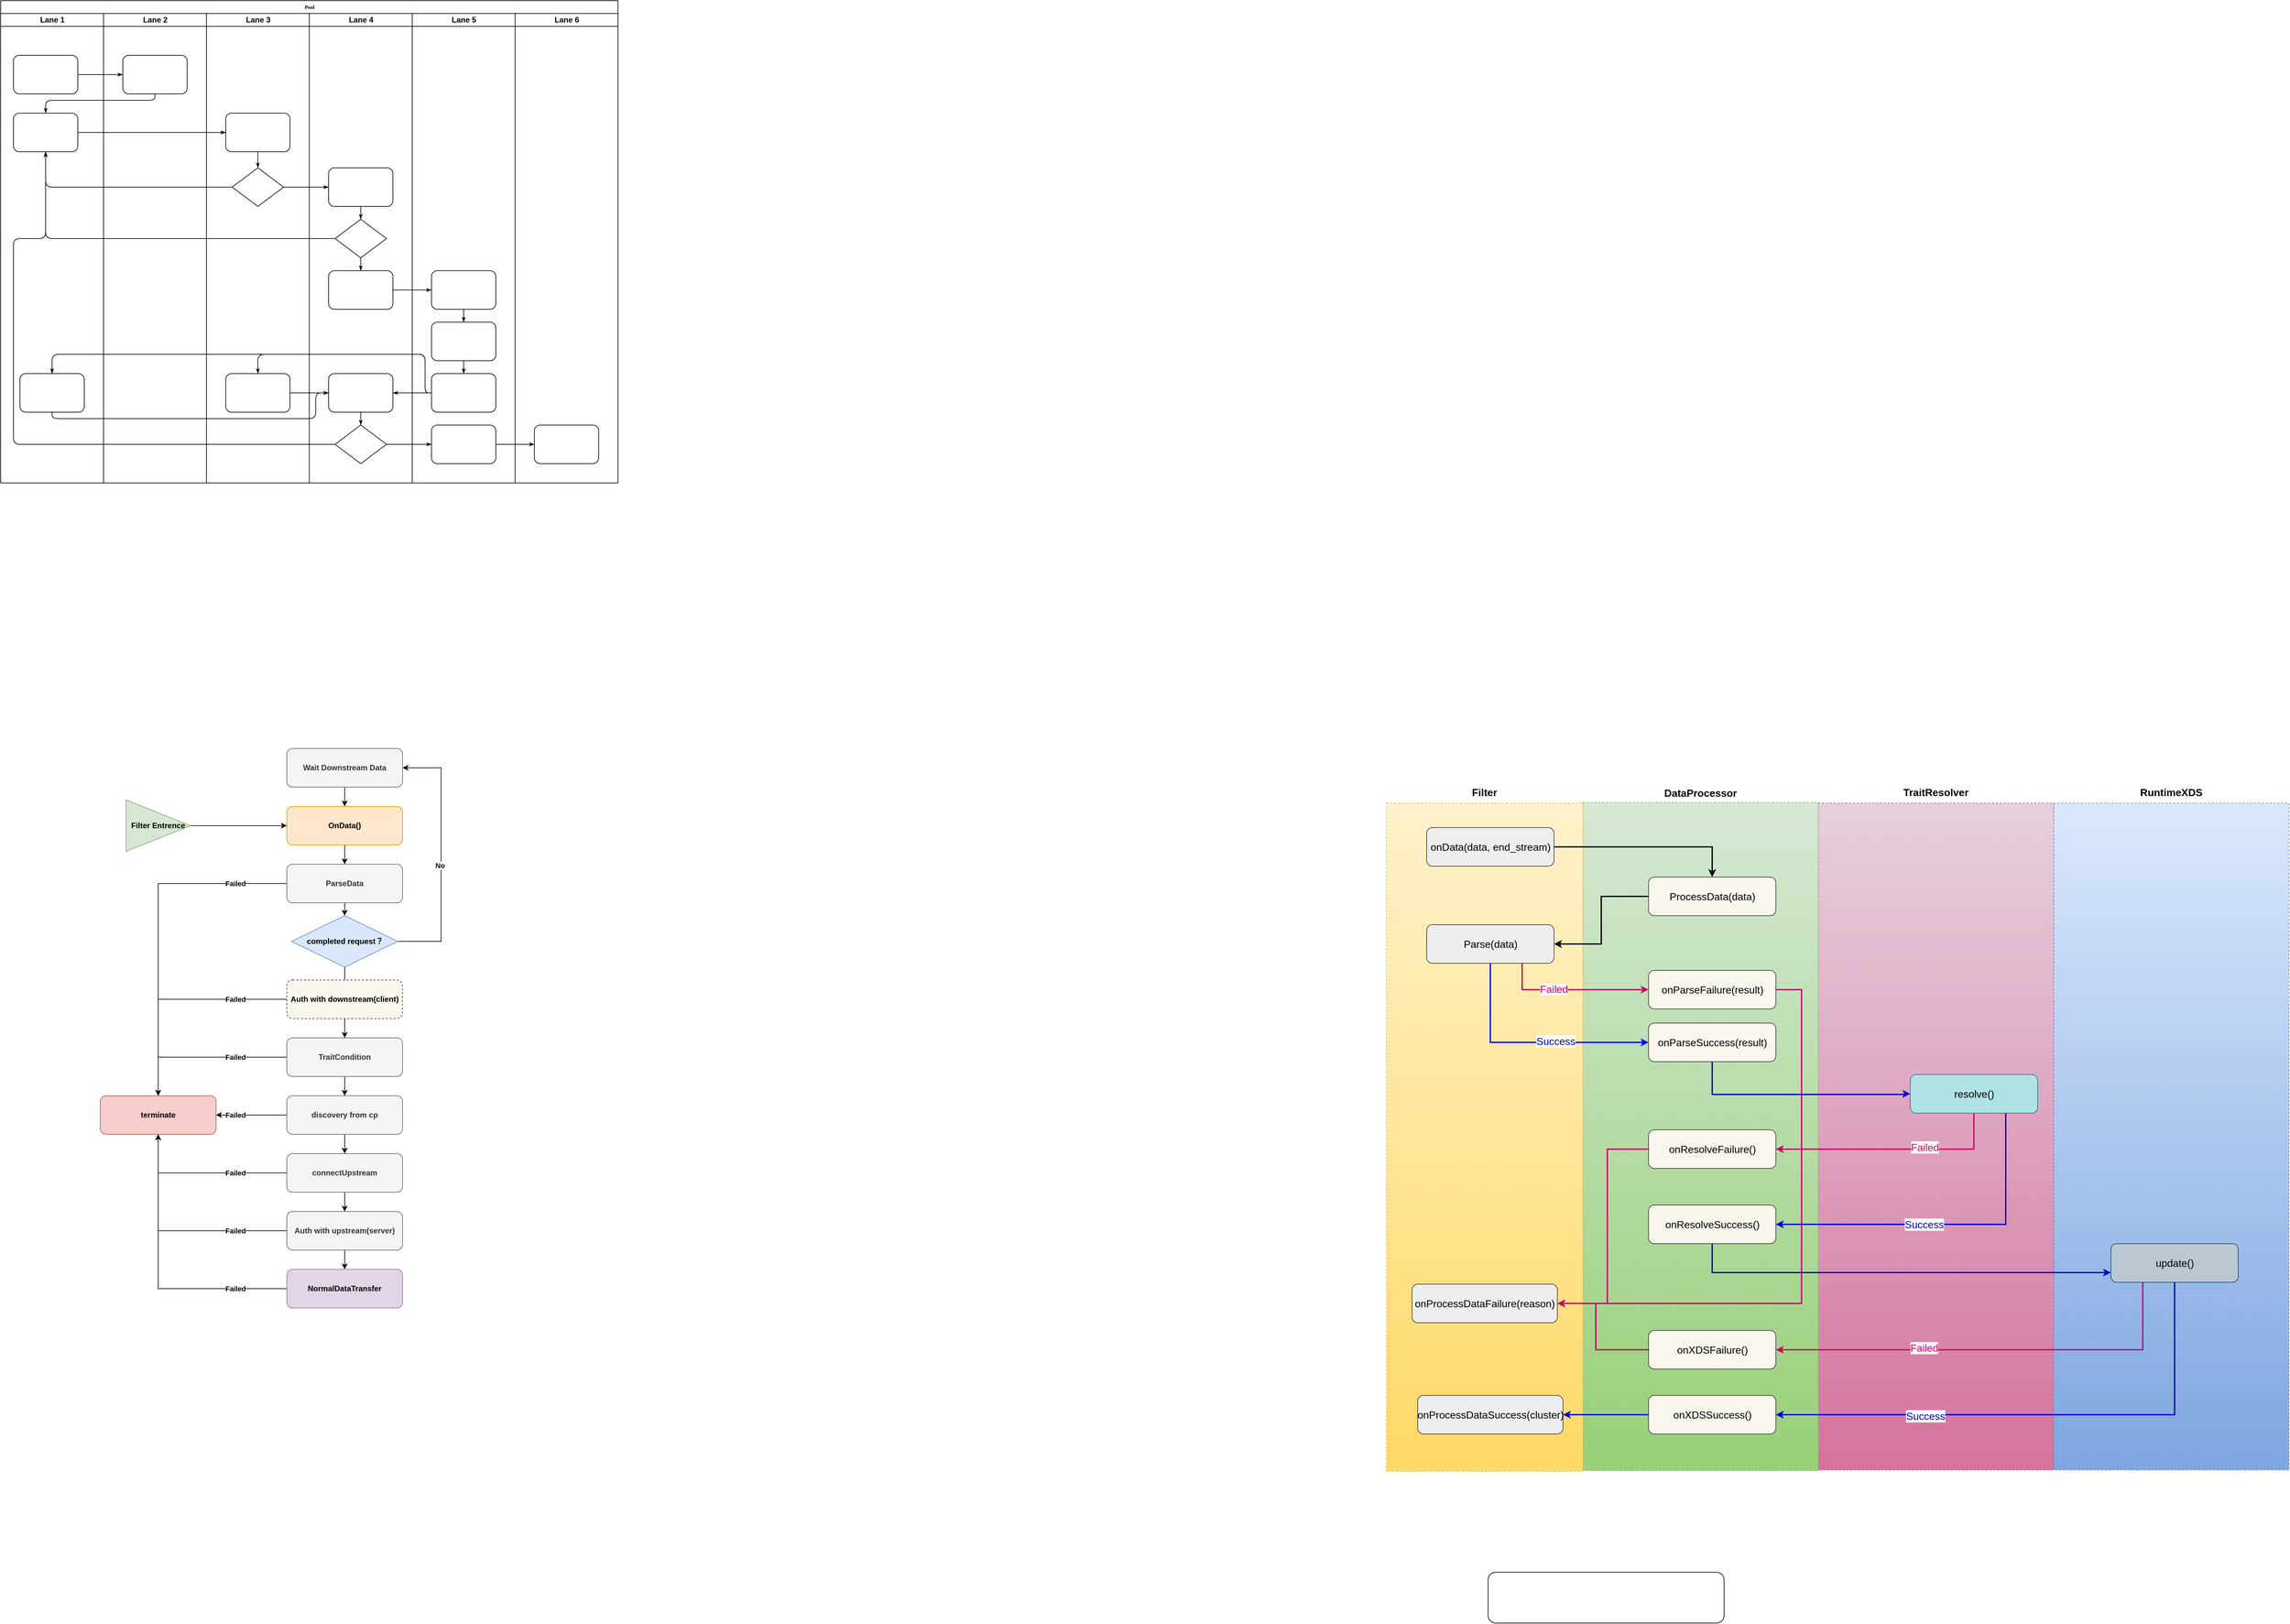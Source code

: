 <mxfile version="20.5.3" type="github">
  <diagram name="Page-1" id="74e2e168-ea6b-b213-b513-2b3c1d86103e">
    <mxGraphModel dx="1646" dy="1134" grid="0" gridSize="10" guides="1" tooltips="1" connect="1" arrows="1" fold="1" page="1" pageScale="1" pageWidth="1920" pageHeight="1200" background="none" math="0" shadow="0">
      <root>
        <mxCell id="0" />
        <mxCell id="1" parent="0" />
        <mxCell id="TtepNEDzew5KfKsV2uqK-92" value="" style="rounded=0;whiteSpace=wrap;html=1;fontSize=16;dashed=1;fillColor=#dae8fc;strokeColor=#6c8ebf;gradientColor=#7ea6e0;" vertex="1" parent="1">
          <mxGeometry x="3262.5" y="1288" width="366" height="1037" as="geometry" />
        </mxCell>
        <mxCell id="TtepNEDzew5KfKsV2uqK-91" value="" style="rounded=0;whiteSpace=wrap;html=1;fontSize=16;dashed=1;fillColor=#e6d0de;gradientColor=#d5739d;strokeColor=#996185;" vertex="1" parent="1">
          <mxGeometry x="2896.5" y="1288" width="366" height="1037" as="geometry" />
        </mxCell>
        <mxCell id="TtepNEDzew5KfKsV2uqK-90" value="" style="rounded=0;whiteSpace=wrap;html=1;fontSize=16;dashed=1;fillColor=#d5e8d4;gradientColor=#97d077;strokeColor=#82b366;" vertex="1" parent="1">
          <mxGeometry x="2530.5" y="1287" width="366" height="1039" as="geometry" />
        </mxCell>
        <mxCell id="TtepNEDzew5KfKsV2uqK-89" value="" style="rounded=0;whiteSpace=wrap;html=1;fontSize=16;dashed=1;fillColor=#fff2cc;strokeColor=#d6b656;gradientColor=#ffd966;" vertex="1" parent="1">
          <mxGeometry x="2225" y="1288" width="305.5" height="1039" as="geometry" />
        </mxCell>
        <mxCell id="77e6c97f196da883-1" value="Pool" style="swimlane;html=1;childLayout=stackLayout;startSize=20;rounded=0;shadow=0;labelBackgroundColor=none;strokeWidth=1;fontFamily=Verdana;fontSize=8;align=center;" parent="1" vertex="1">
          <mxGeometry x="70" y="40" width="960" height="750" as="geometry" />
        </mxCell>
        <mxCell id="77e6c97f196da883-2" value="Lane 1" style="swimlane;html=1;startSize=20;" parent="77e6c97f196da883-1" vertex="1">
          <mxGeometry y="20" width="160" height="730" as="geometry" />
        </mxCell>
        <mxCell id="77e6c97f196da883-8" value="" style="rounded=1;whiteSpace=wrap;html=1;shadow=0;labelBackgroundColor=none;strokeWidth=1;fontFamily=Verdana;fontSize=8;align=center;" parent="77e6c97f196da883-2" vertex="1">
          <mxGeometry x="20" y="65" width="100" height="60" as="geometry" />
        </mxCell>
        <mxCell id="77e6c97f196da883-9" value="" style="rounded=1;whiteSpace=wrap;html=1;shadow=0;labelBackgroundColor=none;strokeWidth=1;fontFamily=Verdana;fontSize=8;align=center;" parent="77e6c97f196da883-2" vertex="1">
          <mxGeometry x="20" y="155" width="100" height="60" as="geometry" />
        </mxCell>
        <mxCell id="77e6c97f196da883-10" value="" style="rounded=1;whiteSpace=wrap;html=1;shadow=0;labelBackgroundColor=none;strokeWidth=1;fontFamily=Verdana;fontSize=8;align=center;" parent="77e6c97f196da883-2" vertex="1">
          <mxGeometry x="30" y="560" width="100" height="60" as="geometry" />
        </mxCell>
        <mxCell id="77e6c97f196da883-26" style="edgeStyle=orthogonalEdgeStyle;rounded=1;html=1;labelBackgroundColor=none;startArrow=none;startFill=0;startSize=5;endArrow=classicThin;endFill=1;endSize=5;jettySize=auto;orthogonalLoop=1;strokeWidth=1;fontFamily=Verdana;fontSize=8" parent="77e6c97f196da883-1" source="77e6c97f196da883-8" target="77e6c97f196da883-11" edge="1">
          <mxGeometry relative="1" as="geometry" />
        </mxCell>
        <mxCell id="77e6c97f196da883-27" style="edgeStyle=orthogonalEdgeStyle;rounded=1;html=1;labelBackgroundColor=none;startArrow=none;startFill=0;startSize=5;endArrow=classicThin;endFill=1;endSize=5;jettySize=auto;orthogonalLoop=1;strokeWidth=1;fontFamily=Verdana;fontSize=8" parent="77e6c97f196da883-1" source="77e6c97f196da883-11" target="77e6c97f196da883-9" edge="1">
          <mxGeometry relative="1" as="geometry">
            <Array as="points">
              <mxPoint x="240" y="155" />
              <mxPoint x="70" y="155" />
            </Array>
          </mxGeometry>
        </mxCell>
        <mxCell id="77e6c97f196da883-28" style="edgeStyle=orthogonalEdgeStyle;rounded=1;html=1;labelBackgroundColor=none;startArrow=none;startFill=0;startSize=5;endArrow=classicThin;endFill=1;endSize=5;jettySize=auto;orthogonalLoop=1;strokeWidth=1;fontFamily=Verdana;fontSize=8" parent="77e6c97f196da883-1" source="77e6c97f196da883-9" target="77e6c97f196da883-12" edge="1">
          <mxGeometry relative="1" as="geometry" />
        </mxCell>
        <mxCell id="77e6c97f196da883-30" style="edgeStyle=orthogonalEdgeStyle;rounded=1;html=1;labelBackgroundColor=none;startArrow=none;startFill=0;startSize=5;endArrow=classicThin;endFill=1;endSize=5;jettySize=auto;orthogonalLoop=1;strokeWidth=1;fontFamily=Verdana;fontSize=8" parent="77e6c97f196da883-1" source="77e6c97f196da883-13" target="77e6c97f196da883-9" edge="1">
          <mxGeometry relative="1" as="geometry" />
        </mxCell>
        <mxCell id="77e6c97f196da883-31" style="edgeStyle=orthogonalEdgeStyle;rounded=1;html=1;labelBackgroundColor=none;startArrow=none;startFill=0;startSize=5;endArrow=classicThin;endFill=1;endSize=5;jettySize=auto;orthogonalLoop=1;strokeWidth=1;fontFamily=Verdana;fontSize=8" parent="77e6c97f196da883-1" source="77e6c97f196da883-16" target="77e6c97f196da883-9" edge="1">
          <mxGeometry relative="1" as="geometry" />
        </mxCell>
        <mxCell id="77e6c97f196da883-32" style="edgeStyle=orthogonalEdgeStyle;rounded=1;html=1;labelBackgroundColor=none;startArrow=none;startFill=0;startSize=5;endArrow=classicThin;endFill=1;endSize=5;jettySize=auto;orthogonalLoop=1;strokeWidth=1;fontFamily=Verdana;fontSize=8" parent="77e6c97f196da883-1" source="77e6c97f196da883-20" target="77e6c97f196da883-9" edge="1">
          <mxGeometry relative="1" as="geometry">
            <Array as="points">
              <mxPoint x="20" y="690" />
              <mxPoint x="20" y="370" />
              <mxPoint x="70" y="370" />
            </Array>
          </mxGeometry>
        </mxCell>
        <mxCell id="77e6c97f196da883-33" style="edgeStyle=orthogonalEdgeStyle;rounded=1;html=1;labelBackgroundColor=none;startArrow=none;startFill=0;startSize=5;endArrow=classicThin;endFill=1;endSize=5;jettySize=auto;orthogonalLoop=1;strokeWidth=1;fontFamily=Verdana;fontSize=8" parent="77e6c97f196da883-1" source="77e6c97f196da883-13" target="77e6c97f196da883-15" edge="1">
          <mxGeometry relative="1" as="geometry" />
        </mxCell>
        <mxCell id="77e6c97f196da883-39" style="edgeStyle=orthogonalEdgeStyle;rounded=1;html=1;labelBackgroundColor=none;startArrow=none;startFill=0;startSize=5;endArrow=classicThin;endFill=1;endSize=5;jettySize=auto;orthogonalLoop=1;strokeWidth=1;fontFamily=Verdana;fontSize=8" parent="77e6c97f196da883-1" source="77e6c97f196da883-20" target="77e6c97f196da883-23" edge="1">
          <mxGeometry relative="1" as="geometry" />
        </mxCell>
        <mxCell id="77e6c97f196da883-40" style="edgeStyle=orthogonalEdgeStyle;rounded=1;html=1;labelBackgroundColor=none;startArrow=none;startFill=0;startSize=5;endArrow=classicThin;endFill=1;endSize=5;jettySize=auto;orthogonalLoop=1;strokeWidth=1;fontFamily=Verdana;fontSize=8" parent="77e6c97f196da883-1" source="77e6c97f196da883-23" target="77e6c97f196da883-24" edge="1">
          <mxGeometry relative="1" as="geometry" />
        </mxCell>
        <mxCell id="107ba76e4e335f99-1" style="edgeStyle=orthogonalEdgeStyle;rounded=1;html=1;labelBackgroundColor=none;startArrow=none;startFill=0;startSize=5;endArrow=classicThin;endFill=1;endSize=5;jettySize=auto;orthogonalLoop=1;strokeWidth=1;fontFamily=Verdana;fontSize=8" parent="77e6c97f196da883-1" source="77e6c97f196da883-17" target="77e6c97f196da883-18" edge="1">
          <mxGeometry relative="1" as="geometry" />
        </mxCell>
        <mxCell id="107ba76e4e335f99-2" style="edgeStyle=orthogonalEdgeStyle;rounded=1;html=1;labelBackgroundColor=none;startArrow=none;startFill=0;startSize=5;endArrow=classicThin;endFill=1;endSize=5;jettySize=auto;orthogonalLoop=1;strokeWidth=1;fontFamily=Verdana;fontSize=8" parent="77e6c97f196da883-1" source="77e6c97f196da883-22" target="77e6c97f196da883-14" edge="1">
          <mxGeometry relative="1" as="geometry">
            <Array as="points">
              <mxPoint x="660" y="610" />
              <mxPoint x="660" y="550" />
              <mxPoint x="400" y="550" />
            </Array>
          </mxGeometry>
        </mxCell>
        <mxCell id="107ba76e4e335f99-3" style="edgeStyle=orthogonalEdgeStyle;rounded=1;html=1;labelBackgroundColor=none;startArrow=none;startFill=0;startSize=5;endArrow=classicThin;endFill=1;endSize=5;jettySize=auto;orthogonalLoop=1;strokeColor=#000000;strokeWidth=1;fontFamily=Verdana;fontSize=8;fontColor=#000000;" parent="77e6c97f196da883-1" source="77e6c97f196da883-22" target="77e6c97f196da883-19" edge="1">
          <mxGeometry relative="1" as="geometry" />
        </mxCell>
        <mxCell id="107ba76e4e335f99-4" style="edgeStyle=orthogonalEdgeStyle;rounded=1;html=1;labelBackgroundColor=none;startArrow=none;startFill=0;startSize=5;endArrow=classicThin;endFill=1;endSize=5;jettySize=auto;orthogonalLoop=1;strokeWidth=1;fontFamily=Verdana;fontSize=8" parent="77e6c97f196da883-1" source="77e6c97f196da883-22" target="77e6c97f196da883-10" edge="1">
          <mxGeometry relative="1" as="geometry">
            <Array as="points">
              <mxPoint x="660" y="610" />
              <mxPoint x="660" y="550" />
              <mxPoint x="80" y="550" />
            </Array>
          </mxGeometry>
        </mxCell>
        <mxCell id="107ba76e4e335f99-5" style="edgeStyle=orthogonalEdgeStyle;rounded=1;html=1;labelBackgroundColor=none;startArrow=none;startFill=0;startSize=5;endArrow=classicThin;endFill=1;endSize=5;jettySize=auto;orthogonalLoop=1;strokeWidth=1;fontFamily=Verdana;fontSize=8" parent="77e6c97f196da883-1" source="77e6c97f196da883-10" target="77e6c97f196da883-19" edge="1">
          <mxGeometry relative="1" as="geometry">
            <Array as="points">
              <mxPoint x="80" y="650" />
              <mxPoint x="490" y="650" />
              <mxPoint x="490" y="610" />
            </Array>
          </mxGeometry>
        </mxCell>
        <mxCell id="107ba76e4e335f99-6" style="edgeStyle=orthogonalEdgeStyle;rounded=1;html=1;labelBackgroundColor=none;startArrow=none;startFill=0;startSize=5;endArrow=classicThin;endFill=1;endSize=5;jettySize=auto;orthogonalLoop=1;strokeWidth=1;fontFamily=Verdana;fontSize=8" parent="77e6c97f196da883-1" source="77e6c97f196da883-14" target="77e6c97f196da883-19" edge="1">
          <mxGeometry relative="1" as="geometry" />
        </mxCell>
        <mxCell id="77e6c97f196da883-3" value="Lane 2" style="swimlane;html=1;startSize=20;" parent="77e6c97f196da883-1" vertex="1">
          <mxGeometry x="160" y="20" width="160" height="730" as="geometry" />
        </mxCell>
        <mxCell id="77e6c97f196da883-11" value="" style="rounded=1;whiteSpace=wrap;html=1;shadow=0;labelBackgroundColor=none;strokeWidth=1;fontFamily=Verdana;fontSize=8;align=center;" parent="77e6c97f196da883-3" vertex="1">
          <mxGeometry x="30" y="65" width="100" height="60" as="geometry" />
        </mxCell>
        <mxCell id="77e6c97f196da883-4" value="Lane 3" style="swimlane;html=1;startSize=20;" parent="77e6c97f196da883-1" vertex="1">
          <mxGeometry x="320" y="20" width="160" height="730" as="geometry" />
        </mxCell>
        <mxCell id="77e6c97f196da883-12" value="" style="rounded=1;whiteSpace=wrap;html=1;shadow=0;labelBackgroundColor=none;strokeWidth=1;fontFamily=Verdana;fontSize=8;align=center;" parent="77e6c97f196da883-4" vertex="1">
          <mxGeometry x="30" y="155" width="100" height="60" as="geometry" />
        </mxCell>
        <mxCell id="77e6c97f196da883-13" value="" style="rhombus;whiteSpace=wrap;html=1;rounded=0;shadow=0;labelBackgroundColor=none;strokeWidth=1;fontFamily=Verdana;fontSize=8;align=center;" parent="77e6c97f196da883-4" vertex="1">
          <mxGeometry x="40" y="240" width="80" height="60" as="geometry" />
        </mxCell>
        <mxCell id="77e6c97f196da883-14" value="" style="rounded=1;whiteSpace=wrap;html=1;shadow=0;labelBackgroundColor=none;strokeWidth=1;fontFamily=Verdana;fontSize=8;align=center;" parent="77e6c97f196da883-4" vertex="1">
          <mxGeometry x="30" y="560" width="100" height="60" as="geometry" />
        </mxCell>
        <mxCell id="77e6c97f196da883-29" style="edgeStyle=orthogonalEdgeStyle;rounded=1;html=1;labelBackgroundColor=none;startArrow=none;startFill=0;startSize=5;endArrow=classicThin;endFill=1;endSize=5;jettySize=auto;orthogonalLoop=1;strokeWidth=1;fontFamily=Verdana;fontSize=8" parent="77e6c97f196da883-4" source="77e6c97f196da883-12" target="77e6c97f196da883-13" edge="1">
          <mxGeometry relative="1" as="geometry" />
        </mxCell>
        <mxCell id="77e6c97f196da883-5" value="Lane 4" style="swimlane;html=1;startSize=20;" parent="77e6c97f196da883-1" vertex="1">
          <mxGeometry x="480" y="20" width="160" height="730" as="geometry" />
        </mxCell>
        <mxCell id="77e6c97f196da883-15" value="" style="rounded=1;whiteSpace=wrap;html=1;shadow=0;labelBackgroundColor=none;strokeWidth=1;fontFamily=Verdana;fontSize=8;align=center;" parent="77e6c97f196da883-5" vertex="1">
          <mxGeometry x="30" y="240" width="100" height="60" as="geometry" />
        </mxCell>
        <mxCell id="77e6c97f196da883-16" value="" style="rhombus;whiteSpace=wrap;html=1;rounded=0;shadow=0;labelBackgroundColor=none;strokeWidth=1;fontFamily=Verdana;fontSize=8;align=center;" parent="77e6c97f196da883-5" vertex="1">
          <mxGeometry x="40" y="320" width="80" height="60" as="geometry" />
        </mxCell>
        <mxCell id="77e6c97f196da883-17" value="" style="rounded=1;whiteSpace=wrap;html=1;shadow=0;labelBackgroundColor=none;strokeWidth=1;fontFamily=Verdana;fontSize=8;align=center;" parent="77e6c97f196da883-5" vertex="1">
          <mxGeometry x="30" y="400" width="100" height="60" as="geometry" />
        </mxCell>
        <mxCell id="77e6c97f196da883-19" value="" style="rounded=1;whiteSpace=wrap;html=1;shadow=0;labelBackgroundColor=none;strokeWidth=1;fontFamily=Verdana;fontSize=8;align=center;" parent="77e6c97f196da883-5" vertex="1">
          <mxGeometry x="30" y="560" width="100" height="60" as="geometry" />
        </mxCell>
        <mxCell id="77e6c97f196da883-20" value="" style="rhombus;whiteSpace=wrap;html=1;rounded=0;shadow=0;labelBackgroundColor=none;strokeWidth=1;fontFamily=Verdana;fontSize=8;align=center;" parent="77e6c97f196da883-5" vertex="1">
          <mxGeometry x="40" y="640" width="80" height="60" as="geometry" />
        </mxCell>
        <mxCell id="77e6c97f196da883-34" style="edgeStyle=orthogonalEdgeStyle;rounded=1;html=1;labelBackgroundColor=none;startArrow=none;startFill=0;startSize=5;endArrow=classicThin;endFill=1;endSize=5;jettySize=auto;orthogonalLoop=1;strokeColor=#000000;strokeWidth=1;fontFamily=Verdana;fontSize=8;fontColor=#000000;" parent="77e6c97f196da883-5" source="77e6c97f196da883-15" target="77e6c97f196da883-16" edge="1">
          <mxGeometry relative="1" as="geometry" />
        </mxCell>
        <mxCell id="77e6c97f196da883-35" style="edgeStyle=orthogonalEdgeStyle;rounded=1;html=1;labelBackgroundColor=none;startArrow=none;startFill=0;startSize=5;endArrow=classicThin;endFill=1;endSize=5;jettySize=auto;orthogonalLoop=1;strokeWidth=1;fontFamily=Verdana;fontSize=8" parent="77e6c97f196da883-5" source="77e6c97f196da883-16" target="77e6c97f196da883-17" edge="1">
          <mxGeometry relative="1" as="geometry" />
        </mxCell>
        <mxCell id="77e6c97f196da883-36" style="edgeStyle=orthogonalEdgeStyle;rounded=1;html=1;labelBackgroundColor=none;startArrow=none;startFill=0;startSize=5;endArrow=classicThin;endFill=1;endSize=5;jettySize=auto;orthogonalLoop=1;strokeWidth=1;fontFamily=Verdana;fontSize=8" parent="77e6c97f196da883-5" source="77e6c97f196da883-19" target="77e6c97f196da883-20" edge="1">
          <mxGeometry relative="1" as="geometry" />
        </mxCell>
        <mxCell id="77e6c97f196da883-6" value="Lane 5" style="swimlane;html=1;startSize=20;" parent="77e6c97f196da883-1" vertex="1">
          <mxGeometry x="640" y="20" width="160" height="730" as="geometry" />
        </mxCell>
        <mxCell id="77e6c97f196da883-18" value="" style="rounded=1;whiteSpace=wrap;html=1;shadow=0;labelBackgroundColor=none;strokeWidth=1;fontFamily=Verdana;fontSize=8;align=center;" parent="77e6c97f196da883-6" vertex="1">
          <mxGeometry x="30" y="400" width="100" height="60" as="geometry" />
        </mxCell>
        <mxCell id="77e6c97f196da883-21" value="" style="rounded=1;whiteSpace=wrap;html=1;shadow=0;labelBackgroundColor=none;strokeWidth=1;fontFamily=Verdana;fontSize=8;align=center;" parent="77e6c97f196da883-6" vertex="1">
          <mxGeometry x="30" y="480" width="100" height="60" as="geometry" />
        </mxCell>
        <mxCell id="77e6c97f196da883-22" value="" style="rounded=1;whiteSpace=wrap;html=1;shadow=0;labelBackgroundColor=none;strokeWidth=1;fontFamily=Verdana;fontSize=8;align=center;" parent="77e6c97f196da883-6" vertex="1">
          <mxGeometry x="30" y="560" width="100" height="60" as="geometry" />
        </mxCell>
        <mxCell id="77e6c97f196da883-23" value="" style="rounded=1;whiteSpace=wrap;html=1;shadow=0;labelBackgroundColor=none;strokeWidth=1;fontFamily=Verdana;fontSize=8;align=center;" parent="77e6c97f196da883-6" vertex="1">
          <mxGeometry x="30" y="640" width="100" height="60" as="geometry" />
        </mxCell>
        <mxCell id="77e6c97f196da883-37" style="edgeStyle=orthogonalEdgeStyle;rounded=1;html=1;labelBackgroundColor=none;startArrow=none;startFill=0;startSize=5;endArrow=classicThin;endFill=1;endSize=5;jettySize=auto;orthogonalLoop=1;strokeWidth=1;fontFamily=Verdana;fontSize=8" parent="77e6c97f196da883-6" source="77e6c97f196da883-18" target="77e6c97f196da883-21" edge="1">
          <mxGeometry relative="1" as="geometry" />
        </mxCell>
        <mxCell id="77e6c97f196da883-38" style="edgeStyle=orthogonalEdgeStyle;rounded=1;html=1;labelBackgroundColor=none;startArrow=none;startFill=0;startSize=5;endArrow=classicThin;endFill=1;endSize=5;jettySize=auto;orthogonalLoop=1;strokeWidth=1;fontFamily=Verdana;fontSize=8" parent="77e6c97f196da883-6" source="77e6c97f196da883-21" target="77e6c97f196da883-22" edge="1">
          <mxGeometry relative="1" as="geometry" />
        </mxCell>
        <mxCell id="77e6c97f196da883-7" value="Lane 6" style="swimlane;html=1;startSize=20;" parent="77e6c97f196da883-1" vertex="1">
          <mxGeometry x="800" y="20" width="160" height="730" as="geometry" />
        </mxCell>
        <mxCell id="77e6c97f196da883-24" value="" style="rounded=1;whiteSpace=wrap;html=1;shadow=0;labelBackgroundColor=none;strokeWidth=1;fontFamily=Verdana;fontSize=8;align=center;" parent="77e6c97f196da883-7" vertex="1">
          <mxGeometry x="30" y="640" width="100" height="60" as="geometry" />
        </mxCell>
        <mxCell id="TtepNEDzew5KfKsV2uqK-9" style="edgeStyle=orthogonalEdgeStyle;rounded=0;orthogonalLoop=1;jettySize=auto;html=1;exitX=0.5;exitY=1;exitDx=0;exitDy=0;entryX=0.5;entryY=0;entryDx=0;entryDy=0;" edge="1" parent="1" source="TtepNEDzew5KfKsV2uqK-2" target="TtepNEDzew5KfKsV2uqK-3">
          <mxGeometry relative="1" as="geometry" />
        </mxCell>
        <mxCell id="TtepNEDzew5KfKsV2uqK-2" value="&lt;b&gt;OnData()&lt;/b&gt;" style="rounded=1;whiteSpace=wrap;html=1;fillColor=#ffe6cc;strokeColor=#d79b00;" vertex="1" parent="1">
          <mxGeometry x="515" y="1293" width="180" height="60" as="geometry" />
        </mxCell>
        <mxCell id="TtepNEDzew5KfKsV2uqK-10" style="edgeStyle=orthogonalEdgeStyle;rounded=0;orthogonalLoop=1;jettySize=auto;html=1;exitX=0.5;exitY=1;exitDx=0;exitDy=0;entryX=0.5;entryY=0;entryDx=0;entryDy=0;" edge="1" parent="1" source="TtepNEDzew5KfKsV2uqK-3" target="TtepNEDzew5KfKsV2uqK-4">
          <mxGeometry relative="1" as="geometry" />
        </mxCell>
        <mxCell id="TtepNEDzew5KfKsV2uqK-14" style="edgeStyle=orthogonalEdgeStyle;rounded=0;orthogonalLoop=1;jettySize=auto;html=1;exitX=0;exitY=0.5;exitDx=0;exitDy=0;entryX=0.5;entryY=0;entryDx=0;entryDy=0;" edge="1" parent="1" source="TtepNEDzew5KfKsV2uqK-3" target="TtepNEDzew5KfKsV2uqK-13">
          <mxGeometry relative="1" as="geometry" />
        </mxCell>
        <mxCell id="TtepNEDzew5KfKsV2uqK-15" value="&lt;b&gt;Failed&lt;/b&gt;" style="edgeLabel;html=1;align=center;verticalAlign=middle;resizable=0;points=[];" vertex="1" connectable="0" parent="TtepNEDzew5KfKsV2uqK-14">
          <mxGeometry x="0.106" y="-2" relative="1" as="geometry">
            <mxPoint x="122" y="-93" as="offset" />
          </mxGeometry>
        </mxCell>
        <mxCell id="TtepNEDzew5KfKsV2uqK-3" value="&lt;b&gt;ParseData&lt;/b&gt;" style="rounded=1;whiteSpace=wrap;html=1;fillColor=#f5f5f5;fontColor=#333333;strokeColor=#666666;" vertex="1" parent="1">
          <mxGeometry x="515" y="1383" width="180" height="60" as="geometry" />
        </mxCell>
        <mxCell id="TtepNEDzew5KfKsV2uqK-6" style="edgeStyle=orthogonalEdgeStyle;rounded=0;orthogonalLoop=1;jettySize=auto;html=1;exitX=1;exitY=0.5;exitDx=0;exitDy=0;entryX=1;entryY=0.5;entryDx=0;entryDy=0;" edge="1" parent="1" source="TtepNEDzew5KfKsV2uqK-4" target="TtepNEDzew5KfKsV2uqK-7">
          <mxGeometry relative="1" as="geometry">
            <mxPoint x="775.5" y="1333" as="targetPoint" />
            <Array as="points">
              <mxPoint x="755" y="1503" />
              <mxPoint x="755" y="1233" />
            </Array>
          </mxGeometry>
        </mxCell>
        <mxCell id="TtepNEDzew5KfKsV2uqK-43" value="&lt;b&gt;No&lt;/b&gt;" style="edgeLabel;html=1;align=center;verticalAlign=middle;resizable=0;points=[];" vertex="1" connectable="0" parent="TtepNEDzew5KfKsV2uqK-6">
          <mxGeometry x="-0.063" y="2" relative="1" as="geometry">
            <mxPoint as="offset" />
          </mxGeometry>
        </mxCell>
        <mxCell id="TtepNEDzew5KfKsV2uqK-16" style="edgeStyle=orthogonalEdgeStyle;rounded=0;orthogonalLoop=1;jettySize=auto;html=1;exitX=0.5;exitY=1;exitDx=0;exitDy=0;entryX=0.5;entryY=0;entryDx=0;entryDy=0;" edge="1" parent="1" source="TtepNEDzew5KfKsV2uqK-4" target="TtepNEDzew5KfKsV2uqK-11">
          <mxGeometry relative="1" as="geometry" />
        </mxCell>
        <mxCell id="TtepNEDzew5KfKsV2uqK-4" value="&lt;b&gt;completed request？&lt;/b&gt;" style="rhombus;whiteSpace=wrap;html=1;fillColor=#dae8fc;strokeColor=#6c8ebf;" vertex="1" parent="1">
          <mxGeometry x="522.5" y="1463" width="165" height="80" as="geometry" />
        </mxCell>
        <mxCell id="TtepNEDzew5KfKsV2uqK-8" style="edgeStyle=orthogonalEdgeStyle;rounded=0;orthogonalLoop=1;jettySize=auto;html=1;exitX=0.5;exitY=1;exitDx=0;exitDy=0;entryX=0.5;entryY=0;entryDx=0;entryDy=0;" edge="1" parent="1" source="TtepNEDzew5KfKsV2uqK-7" target="TtepNEDzew5KfKsV2uqK-2">
          <mxGeometry relative="1" as="geometry" />
        </mxCell>
        <mxCell id="TtepNEDzew5KfKsV2uqK-7" value="&lt;b&gt;Wait Downstream Data&lt;/b&gt;" style="rounded=1;whiteSpace=wrap;html=1;fillColor=#f5f5f5;fontColor=#333333;strokeColor=#666666;" vertex="1" parent="1">
          <mxGeometry x="515" y="1203" width="180" height="60" as="geometry" />
        </mxCell>
        <mxCell id="TtepNEDzew5KfKsV2uqK-20" style="edgeStyle=orthogonalEdgeStyle;rounded=0;orthogonalLoop=1;jettySize=auto;html=1;exitX=0;exitY=0.5;exitDx=0;exitDy=0;entryX=0.5;entryY=0;entryDx=0;entryDy=0;" edge="1" parent="1" source="TtepNEDzew5KfKsV2uqK-11" target="TtepNEDzew5KfKsV2uqK-13">
          <mxGeometry relative="1" as="geometry">
            <mxPoint x="315" y="1723" as="targetPoint" />
          </mxGeometry>
        </mxCell>
        <mxCell id="TtepNEDzew5KfKsV2uqK-21" value="&lt;b&gt;Failed&lt;/b&gt;" style="edgeLabel;html=1;align=center;verticalAlign=middle;resizable=0;points=[];" vertex="1" connectable="0" parent="TtepNEDzew5KfKsV2uqK-20">
          <mxGeometry x="-0.193" y="-1" relative="1" as="geometry">
            <mxPoint x="25" y="1" as="offset" />
          </mxGeometry>
        </mxCell>
        <mxCell id="TtepNEDzew5KfKsV2uqK-23" style="edgeStyle=orthogonalEdgeStyle;rounded=0;orthogonalLoop=1;jettySize=auto;html=1;exitX=0.5;exitY=1;exitDx=0;exitDy=0;entryX=0.5;entryY=0;entryDx=0;entryDy=0;" edge="1" parent="1" source="TtepNEDzew5KfKsV2uqK-11" target="TtepNEDzew5KfKsV2uqK-22">
          <mxGeometry relative="1" as="geometry" />
        </mxCell>
        <mxCell id="TtepNEDzew5KfKsV2uqK-11" value="&lt;b&gt;TraitCondition&lt;/b&gt;" style="rounded=1;whiteSpace=wrap;html=1;fillColor=#f5f5f5;fontColor=#333333;strokeColor=#666666;" vertex="1" parent="1">
          <mxGeometry x="515" y="1653" width="180" height="60" as="geometry" />
        </mxCell>
        <mxCell id="TtepNEDzew5KfKsV2uqK-13" value="&lt;b&gt;terminate&lt;/b&gt;" style="rounded=1;whiteSpace=wrap;html=1;fillColor=#f8cecc;strokeColor=#b85450;" vertex="1" parent="1">
          <mxGeometry x="225" y="1743" width="180" height="60" as="geometry" />
        </mxCell>
        <mxCell id="TtepNEDzew5KfKsV2uqK-24" style="edgeStyle=orthogonalEdgeStyle;rounded=0;orthogonalLoop=1;jettySize=auto;html=1;exitX=0;exitY=0.5;exitDx=0;exitDy=0;entryX=1;entryY=0.5;entryDx=0;entryDy=0;" edge="1" parent="1" source="TtepNEDzew5KfKsV2uqK-22" target="TtepNEDzew5KfKsV2uqK-13">
          <mxGeometry relative="1" as="geometry" />
        </mxCell>
        <mxCell id="TtepNEDzew5KfKsV2uqK-27" style="edgeStyle=orthogonalEdgeStyle;rounded=0;orthogonalLoop=1;jettySize=auto;html=1;exitX=0.5;exitY=1;exitDx=0;exitDy=0;entryX=0.5;entryY=0;entryDx=0;entryDy=0;" edge="1" parent="1" source="TtepNEDzew5KfKsV2uqK-22" target="TtepNEDzew5KfKsV2uqK-26">
          <mxGeometry relative="1" as="geometry" />
        </mxCell>
        <mxCell id="TtepNEDzew5KfKsV2uqK-22" value="&lt;b&gt;discovery from cp&lt;/b&gt;" style="rounded=1;whiteSpace=wrap;html=1;fillColor=#f5f5f5;fontColor=#333333;strokeColor=#666666;" vertex="1" parent="1">
          <mxGeometry x="515" y="1743" width="180" height="60" as="geometry" />
        </mxCell>
        <mxCell id="TtepNEDzew5KfKsV2uqK-25" value="&lt;b&gt;Failed&lt;/b&gt;" style="edgeLabel;html=1;align=center;verticalAlign=middle;resizable=0;points=[];" vertex="1" connectable="0" parent="1">
          <mxGeometry x="435" y="1773" as="geometry" />
        </mxCell>
        <mxCell id="TtepNEDzew5KfKsV2uqK-28" style="edgeStyle=orthogonalEdgeStyle;rounded=0;orthogonalLoop=1;jettySize=auto;html=1;exitX=0;exitY=0.5;exitDx=0;exitDy=0;entryX=0.5;entryY=1;entryDx=0;entryDy=0;" edge="1" parent="1" source="TtepNEDzew5KfKsV2uqK-26" target="TtepNEDzew5KfKsV2uqK-13">
          <mxGeometry relative="1" as="geometry" />
        </mxCell>
        <mxCell id="TtepNEDzew5KfKsV2uqK-29" value="&lt;b&gt;Failed&lt;/b&gt;" style="edgeLabel;html=1;align=center;verticalAlign=middle;resizable=0;points=[];" vertex="1" connectable="0" parent="TtepNEDzew5KfKsV2uqK-28">
          <mxGeometry x="-0.238" y="-3" relative="1" as="geometry">
            <mxPoint x="19" y="3" as="offset" />
          </mxGeometry>
        </mxCell>
        <mxCell id="TtepNEDzew5KfKsV2uqK-31" style="edgeStyle=orthogonalEdgeStyle;rounded=0;orthogonalLoop=1;jettySize=auto;html=1;exitX=0.5;exitY=1;exitDx=0;exitDy=0;entryX=0.5;entryY=0;entryDx=0;entryDy=0;" edge="1" parent="1" source="TtepNEDzew5KfKsV2uqK-26" target="TtepNEDzew5KfKsV2uqK-30">
          <mxGeometry relative="1" as="geometry" />
        </mxCell>
        <mxCell id="TtepNEDzew5KfKsV2uqK-26" value="&lt;b&gt;connectUpstream&lt;/b&gt;" style="rounded=1;whiteSpace=wrap;html=1;fillColor=#f5f5f5;fontColor=#333333;strokeColor=#666666;" vertex="1" parent="1">
          <mxGeometry x="515" y="1833" width="180" height="60" as="geometry" />
        </mxCell>
        <mxCell id="TtepNEDzew5KfKsV2uqK-32" style="edgeStyle=orthogonalEdgeStyle;rounded=0;orthogonalLoop=1;jettySize=auto;html=1;exitX=0;exitY=0.5;exitDx=0;exitDy=0;" edge="1" parent="1" source="TtepNEDzew5KfKsV2uqK-30" target="TtepNEDzew5KfKsV2uqK-13">
          <mxGeometry relative="1" as="geometry" />
        </mxCell>
        <mxCell id="TtepNEDzew5KfKsV2uqK-38" style="edgeStyle=orthogonalEdgeStyle;rounded=0;orthogonalLoop=1;jettySize=auto;html=1;exitX=0.5;exitY=1;exitDx=0;exitDy=0;entryX=0.5;entryY=0;entryDx=0;entryDy=0;" edge="1" parent="1" source="TtepNEDzew5KfKsV2uqK-30" target="TtepNEDzew5KfKsV2uqK-34">
          <mxGeometry relative="1" as="geometry" />
        </mxCell>
        <mxCell id="TtepNEDzew5KfKsV2uqK-30" value="&lt;b&gt;Auth with upstream(server)&lt;/b&gt;" style="rounded=1;whiteSpace=wrap;html=1;fillColor=#f5f5f5;fontColor=#333333;strokeColor=#666666;" vertex="1" parent="1">
          <mxGeometry x="515" y="1923" width="180" height="60" as="geometry" />
        </mxCell>
        <mxCell id="TtepNEDzew5KfKsV2uqK-33" value="&lt;b&gt;Failed&lt;/b&gt;" style="edgeLabel;html=1;align=center;verticalAlign=middle;resizable=0;points=[];" vertex="1" connectable="0" parent="1">
          <mxGeometry x="435" y="1953" as="geometry" />
        </mxCell>
        <mxCell id="TtepNEDzew5KfKsV2uqK-36" style="edgeStyle=orthogonalEdgeStyle;rounded=0;orthogonalLoop=1;jettySize=auto;html=1;exitX=0;exitY=0.5;exitDx=0;exitDy=0;entryX=0.5;entryY=1;entryDx=0;entryDy=0;" edge="1" parent="1" source="TtepNEDzew5KfKsV2uqK-34" target="TtepNEDzew5KfKsV2uqK-13">
          <mxGeometry relative="1" as="geometry">
            <mxPoint x="315" y="1833" as="targetPoint" />
          </mxGeometry>
        </mxCell>
        <mxCell id="TtepNEDzew5KfKsV2uqK-34" value="&lt;b&gt;NormalDataTransfer&lt;/b&gt;" style="rounded=1;whiteSpace=wrap;html=1;fillColor=#e1d5e7;strokeColor=#9673a6;" vertex="1" parent="1">
          <mxGeometry x="515" y="2013" width="180" height="60" as="geometry" />
        </mxCell>
        <mxCell id="TtepNEDzew5KfKsV2uqK-37" value="&lt;b&gt;Failed&lt;/b&gt;" style="edgeLabel;html=1;align=center;verticalAlign=middle;resizable=0;points=[];" vertex="1" connectable="0" parent="1">
          <mxGeometry x="435" y="2043" as="geometry" />
        </mxCell>
        <mxCell id="TtepNEDzew5KfKsV2uqK-40" style="edgeStyle=orthogonalEdgeStyle;rounded=0;orthogonalLoop=1;jettySize=auto;html=1;exitX=1;exitY=0.5;exitDx=0;exitDy=0;entryX=0;entryY=0.5;entryDx=0;entryDy=0;" edge="1" parent="1" source="TtepNEDzew5KfKsV2uqK-42" target="TtepNEDzew5KfKsV2uqK-2">
          <mxGeometry relative="1" as="geometry">
            <mxPoint x="325" y="1353" as="sourcePoint" />
            <Array as="points" />
          </mxGeometry>
        </mxCell>
        <mxCell id="TtepNEDzew5KfKsV2uqK-42" value="&lt;b&gt;Filter Entrence&lt;/b&gt;" style="triangle;whiteSpace=wrap;html=1;fillColor=#d5e8d4;strokeColor=#82b366;" vertex="1" parent="1">
          <mxGeometry x="265" y="1283" width="100" height="80" as="geometry" />
        </mxCell>
        <mxCell id="TtepNEDzew5KfKsV2uqK-46" style="edgeStyle=orthogonalEdgeStyle;rounded=0;orthogonalLoop=1;jettySize=auto;html=1;exitX=0;exitY=0.5;exitDx=0;exitDy=0;entryX=0.5;entryY=0;entryDx=0;entryDy=0;" edge="1" parent="1" source="TtepNEDzew5KfKsV2uqK-44" target="TtepNEDzew5KfKsV2uqK-13">
          <mxGeometry relative="1" as="geometry" />
        </mxCell>
        <mxCell id="TtepNEDzew5KfKsV2uqK-44" value="&lt;b&gt;Auth with downstream(client)&lt;/b&gt;" style="rounded=1;whiteSpace=wrap;html=1;dashed=1;fillColor=#f9f7ed;strokeColor=#36393d;" vertex="1" parent="1">
          <mxGeometry x="515" y="1563" width="180" height="60" as="geometry" />
        </mxCell>
        <mxCell id="TtepNEDzew5KfKsV2uqK-47" value="&lt;b&gt;Failed&lt;/b&gt;" style="edgeLabel;html=1;align=center;verticalAlign=middle;resizable=0;points=[];" vertex="1" connectable="0" parent="1">
          <mxGeometry x="435" y="1593.001" as="geometry" />
        </mxCell>
        <mxCell id="TtepNEDzew5KfKsV2uqK-52" value="&lt;b&gt;&lt;font style=&quot;font-size: 16px;&quot;&gt;Filter&lt;/font&gt;&lt;/b&gt;" style="text;html=1;strokeColor=none;fillColor=none;align=center;verticalAlign=middle;whiteSpace=wrap;rounded=0;dashed=1;" vertex="1" parent="1">
          <mxGeometry x="2307.25" y="1256" width="141" height="30" as="geometry" />
        </mxCell>
        <mxCell id="TtepNEDzew5KfKsV2uqK-53" value="&lt;b&gt;&lt;font style=&quot;font-size: 16px;&quot;&gt;DataProcessor&lt;/font&gt;&lt;/b&gt;" style="text;html=1;strokeColor=none;fillColor=none;align=center;verticalAlign=middle;whiteSpace=wrap;rounded=0;dashed=1;" vertex="1" parent="1">
          <mxGeometry x="2643" y="1257" width="141" height="30" as="geometry" />
        </mxCell>
        <mxCell id="TtepNEDzew5KfKsV2uqK-56" style="rounded=0;orthogonalLoop=1;jettySize=auto;html=1;exitX=1;exitY=0.5;exitDx=0;exitDy=0;entryX=0.5;entryY=0;entryDx=0;entryDy=0;fontSize=16;edgeStyle=orthogonalEdgeStyle;fillColor=#ffcccc;strokeColor=#000000;strokeWidth=2;" edge="1" parent="1" source="TtepNEDzew5KfKsV2uqK-54" target="TtepNEDzew5KfKsV2uqK-55">
          <mxGeometry relative="1" as="geometry" />
        </mxCell>
        <mxCell id="TtepNEDzew5KfKsV2uqK-54" value="onData(data, end_stream)" style="rounded=1;whiteSpace=wrap;html=1;fontSize=16;fillColor=#eeeeee;strokeColor=#36393d;" vertex="1" parent="1">
          <mxGeometry x="2287.5" y="1326" width="198" height="60" as="geometry" />
        </mxCell>
        <mxCell id="TtepNEDzew5KfKsV2uqK-58" style="edgeStyle=orthogonalEdgeStyle;rounded=0;orthogonalLoop=1;jettySize=auto;html=1;exitX=0;exitY=0.5;exitDx=0;exitDy=0;entryX=1;entryY=0.5;entryDx=0;entryDy=0;fontSize=16;strokeColor=#000000;strokeWidth=2;" edge="1" parent="1" source="TtepNEDzew5KfKsV2uqK-55" target="TtepNEDzew5KfKsV2uqK-57">
          <mxGeometry relative="1" as="geometry" />
        </mxCell>
        <mxCell id="TtepNEDzew5KfKsV2uqK-55" value="ProcessData(data)" style="rounded=1;whiteSpace=wrap;html=1;fontSize=16;fillColor=#f9f7ed;strokeColor=#36393d;" vertex="1" parent="1">
          <mxGeometry x="2632.5" y="1403" width="198" height="60" as="geometry" />
        </mxCell>
        <mxCell id="TtepNEDzew5KfKsV2uqK-61" style="edgeStyle=orthogonalEdgeStyle;rounded=0;orthogonalLoop=1;jettySize=auto;html=1;exitX=0.5;exitY=1;exitDx=0;exitDy=0;entryX=0;entryY=0.5;entryDx=0;entryDy=0;fontSize=16;strokeColor=#0000FF;strokeWidth=2;" edge="1" parent="1" source="TtepNEDzew5KfKsV2uqK-57" target="TtepNEDzew5KfKsV2uqK-60">
          <mxGeometry relative="1" as="geometry" />
        </mxCell>
        <mxCell id="TtepNEDzew5KfKsV2uqK-62" value="&lt;font color=&quot;#0000cc&quot;&gt;Success&lt;/font&gt;" style="edgeLabel;html=1;align=center;verticalAlign=middle;resizable=0;points=[];fontSize=16;" vertex="1" connectable="0" parent="TtepNEDzew5KfKsV2uqK-61">
          <mxGeometry x="0.021" y="2" relative="1" as="geometry">
            <mxPoint x="36" as="offset" />
          </mxGeometry>
        </mxCell>
        <mxCell id="TtepNEDzew5KfKsV2uqK-64" style="edgeStyle=orthogonalEdgeStyle;rounded=0;orthogonalLoop=1;jettySize=auto;html=1;exitX=0.75;exitY=1;exitDx=0;exitDy=0;entryX=0;entryY=0.5;entryDx=0;entryDy=0;fontSize=16;strokeColor=#CC0066;strokeWidth=2;" edge="1" parent="1" source="TtepNEDzew5KfKsV2uqK-57" target="TtepNEDzew5KfKsV2uqK-63">
          <mxGeometry relative="1" as="geometry" />
        </mxCell>
        <mxCell id="TtepNEDzew5KfKsV2uqK-57" value="Parse(data)" style="rounded=1;whiteSpace=wrap;html=1;fontSize=16;fillColor=#eeeeee;strokeColor=#36393d;" vertex="1" parent="1">
          <mxGeometry x="2287.5" y="1477" width="198" height="60" as="geometry" />
        </mxCell>
        <mxCell id="TtepNEDzew5KfKsV2uqK-60" value="onParseSuccess(result)" style="rounded=1;whiteSpace=wrap;html=1;fontSize=16;fillColor=#f9f7ed;strokeColor=#36393d;" vertex="1" parent="1">
          <mxGeometry x="2632.5" y="1630" width="198" height="60" as="geometry" />
        </mxCell>
        <mxCell id="TtepNEDzew5KfKsV2uqK-68" style="edgeStyle=orthogonalEdgeStyle;rounded=0;orthogonalLoop=1;jettySize=auto;html=1;exitX=1;exitY=0.5;exitDx=0;exitDy=0;entryX=1;entryY=0.5;entryDx=0;entryDy=0;fontSize=16;strokeColor=#CC0066;strokeWidth=2;" edge="1" parent="1" source="TtepNEDzew5KfKsV2uqK-63" target="TtepNEDzew5KfKsV2uqK-67">
          <mxGeometry relative="1" as="geometry">
            <Array as="points">
              <mxPoint x="2870.5" y="1578" />
              <mxPoint x="2870.5" y="2066" />
            </Array>
          </mxGeometry>
        </mxCell>
        <mxCell id="TtepNEDzew5KfKsV2uqK-63" value="onParseFailure(result)" style="rounded=1;whiteSpace=wrap;html=1;fontSize=16;fillColor=#f9f7ed;strokeColor=#36393d;" vertex="1" parent="1">
          <mxGeometry x="2632.5" y="1548" width="198" height="60" as="geometry" />
        </mxCell>
        <mxCell id="TtepNEDzew5KfKsV2uqK-65" value="&lt;font color=&quot;#cc0066&quot;&gt;Failed&lt;/font&gt;" style="edgeLabel;html=1;align=center;verticalAlign=middle;resizable=0;points=[];fontSize=16;" vertex="1" connectable="0" parent="1">
          <mxGeometry x="2495.5" y="1578" as="geometry">
            <mxPoint x="-11" y="-1" as="offset" />
          </mxGeometry>
        </mxCell>
        <mxCell id="TtepNEDzew5KfKsV2uqK-67" value="onProcessDataFailure(reason)" style="rounded=1;whiteSpace=wrap;html=1;fontSize=16;fillColor=#eeeeee;strokeColor=#36393d;" vertex="1" parent="1">
          <mxGeometry x="2264.75" y="2036" width="226" height="60" as="geometry" />
        </mxCell>
        <mxCell id="TtepNEDzew5KfKsV2uqK-78" style="edgeStyle=orthogonalEdgeStyle;rounded=0;orthogonalLoop=1;jettySize=auto;html=1;exitX=0.5;exitY=1;exitDx=0;exitDy=0;entryX=0;entryY=0.5;entryDx=0;entryDy=0;fontSize=16;strokeColor=#0000CC;strokeWidth=2;" edge="1" parent="1" source="TtepNEDzew5KfKsV2uqK-60" target="TtepNEDzew5KfKsV2uqK-77">
          <mxGeometry relative="1" as="geometry">
            <Array as="points">
              <mxPoint x="2731.5" y="1741" />
              <mxPoint x="3033.5" y="1741" />
            </Array>
          </mxGeometry>
        </mxCell>
        <mxCell id="TtepNEDzew5KfKsV2uqK-70" value="onProcessDataSuccess(cluster)" style="rounded=1;whiteSpace=wrap;html=1;fontSize=16;fillColor=#eeeeee;strokeColor=#36393d;" vertex="1" parent="1">
          <mxGeometry x="2273.5" y="2209" width="226" height="60" as="geometry" />
        </mxCell>
        <mxCell id="TtepNEDzew5KfKsV2uqK-76" value="&lt;b&gt;&lt;font style=&quot;font-size: 16px;&quot;&gt;TraitResolver&lt;/font&gt;&lt;/b&gt;" style="text;html=1;strokeColor=none;fillColor=none;align=center;verticalAlign=middle;whiteSpace=wrap;rounded=0;dashed=1;" vertex="1" parent="1">
          <mxGeometry x="3009" y="1256" width="141" height="30" as="geometry" />
        </mxCell>
        <mxCell id="TtepNEDzew5KfKsV2uqK-80" style="edgeStyle=orthogonalEdgeStyle;rounded=0;orthogonalLoop=1;jettySize=auto;html=1;exitX=0.75;exitY=1;exitDx=0;exitDy=0;entryX=1;entryY=0.5;entryDx=0;entryDy=0;fontSize=16;strokeColor=#0000CC;strokeWidth=2;" edge="1" parent="1" source="TtepNEDzew5KfKsV2uqK-77" target="TtepNEDzew5KfKsV2uqK-79">
          <mxGeometry relative="1" as="geometry" />
        </mxCell>
        <mxCell id="TtepNEDzew5KfKsV2uqK-87" value="Success" style="edgeLabel;html=1;align=center;verticalAlign=middle;resizable=0;points=[];fontSize=16;fontColor=#0000CC;" vertex="1" connectable="0" parent="TtepNEDzew5KfKsV2uqK-80">
          <mxGeometry x="0.132" relative="1" as="geometry">
            <mxPoint as="offset" />
          </mxGeometry>
        </mxCell>
        <mxCell id="TtepNEDzew5KfKsV2uqK-82" style="edgeStyle=orthogonalEdgeStyle;rounded=0;orthogonalLoop=1;jettySize=auto;html=1;exitX=0.5;exitY=1;exitDx=0;exitDy=0;fontSize=16;strokeColor=#CC0066;strokeWidth=2;entryX=1;entryY=0.5;entryDx=0;entryDy=0;" edge="1" parent="1" source="TtepNEDzew5KfKsV2uqK-77" target="TtepNEDzew5KfKsV2uqK-81">
          <mxGeometry relative="1" as="geometry">
            <Array as="points">
              <mxPoint x="3138.5" y="1826" />
            </Array>
          </mxGeometry>
        </mxCell>
        <mxCell id="TtepNEDzew5KfKsV2uqK-88" value="&lt;font color=&quot;#cc0066&quot;&gt;Failed&lt;/font&gt;" style="edgeLabel;html=1;align=center;verticalAlign=middle;resizable=0;points=[];fontSize=16;" vertex="1" connectable="0" parent="TtepNEDzew5KfKsV2uqK-82">
          <mxGeometry x="0.351" y="-3" relative="1" as="geometry">
            <mxPoint x="113" as="offset" />
          </mxGeometry>
        </mxCell>
        <mxCell id="TtepNEDzew5KfKsV2uqK-77" value="resolve()" style="rounded=1;whiteSpace=wrap;html=1;fontSize=16;fillColor=#b0e3e6;strokeColor=#0e8088;" vertex="1" parent="1">
          <mxGeometry x="3039.5" y="1710" width="198" height="60" as="geometry" />
        </mxCell>
        <mxCell id="TtepNEDzew5KfKsV2uqK-96" style="edgeStyle=orthogonalEdgeStyle;rounded=0;orthogonalLoop=1;jettySize=auto;html=1;exitX=0.5;exitY=1;exitDx=0;exitDy=0;strokeColor=#0000CC;strokeWidth=2;fontSize=16;fontColor=#CC0066;entryX=0;entryY=0.75;entryDx=0;entryDy=0;" edge="1" parent="1" source="TtepNEDzew5KfKsV2uqK-79" target="TtepNEDzew5KfKsV2uqK-95">
          <mxGeometry relative="1" as="geometry" />
        </mxCell>
        <mxCell id="TtepNEDzew5KfKsV2uqK-79" value="onResolveSuccess()" style="rounded=1;whiteSpace=wrap;html=1;fontSize=16;fillColor=#f9f7ed;strokeColor=#36393d;" vertex="1" parent="1">
          <mxGeometry x="2632.5" y="1913" width="198" height="60" as="geometry" />
        </mxCell>
        <mxCell id="TtepNEDzew5KfKsV2uqK-85" style="edgeStyle=orthogonalEdgeStyle;rounded=0;orthogonalLoop=1;jettySize=auto;html=1;exitX=0;exitY=0.5;exitDx=0;exitDy=0;entryX=1;entryY=0.5;entryDx=0;entryDy=0;fontSize=16;strokeColor=#CC0066;strokeWidth=2;" edge="1" parent="1" source="TtepNEDzew5KfKsV2uqK-81" target="TtepNEDzew5KfKsV2uqK-67">
          <mxGeometry relative="1" as="geometry">
            <Array as="points">
              <mxPoint x="2568.5" y="1826" />
              <mxPoint x="2568.5" y="2066" />
            </Array>
          </mxGeometry>
        </mxCell>
        <mxCell id="TtepNEDzew5KfKsV2uqK-81" value="onResolveFailure()" style="rounded=1;whiteSpace=wrap;html=1;fontSize=16;fillColor=#f9f7ed;strokeColor=#36393d;" vertex="1" parent="1">
          <mxGeometry x="2632.5" y="1796" width="198" height="60" as="geometry" />
        </mxCell>
        <mxCell id="TtepNEDzew5KfKsV2uqK-93" value="&lt;b&gt;&lt;font style=&quot;font-size: 16px;&quot;&gt;RuntimeXDS&lt;/font&gt;&lt;/b&gt;" style="text;html=1;strokeColor=none;fillColor=none;align=center;verticalAlign=middle;whiteSpace=wrap;rounded=0;dashed=1;" vertex="1" parent="1">
          <mxGeometry x="3375" y="1256" width="141" height="30" as="geometry" />
        </mxCell>
        <mxCell id="TtepNEDzew5KfKsV2uqK-100" style="edgeStyle=orthogonalEdgeStyle;rounded=0;orthogonalLoop=1;jettySize=auto;html=1;exitX=0.5;exitY=1;exitDx=0;exitDy=0;entryX=1;entryY=0.5;entryDx=0;entryDy=0;strokeColor=#0000CC;strokeWidth=2;fontSize=16;fontColor=#CC0066;" edge="1" parent="1" source="TtepNEDzew5KfKsV2uqK-95" target="TtepNEDzew5KfKsV2uqK-98">
          <mxGeometry relative="1" as="geometry" />
        </mxCell>
        <mxCell id="TtepNEDzew5KfKsV2uqK-101" value="&lt;font color=&quot;#0000cc&quot;&gt;Success&lt;/font&gt;" style="edgeLabel;html=1;align=center;verticalAlign=middle;resizable=0;points=[];fontSize=16;fontColor=#CC0066;" vertex="1" connectable="0" parent="TtepNEDzew5KfKsV2uqK-100">
          <mxGeometry x="0.438" y="2" relative="1" as="geometry">
            <mxPoint as="offset" />
          </mxGeometry>
        </mxCell>
        <mxCell id="TtepNEDzew5KfKsV2uqK-102" style="edgeStyle=orthogonalEdgeStyle;rounded=0;orthogonalLoop=1;jettySize=auto;html=1;exitX=0.25;exitY=1;exitDx=0;exitDy=0;entryX=1;entryY=0.5;entryDx=0;entryDy=0;strokeColor=#CC0066;strokeWidth=2;fontSize=16;fontColor=#0000CC;" edge="1" parent="1" source="TtepNEDzew5KfKsV2uqK-95" target="TtepNEDzew5KfKsV2uqK-97">
          <mxGeometry relative="1" as="geometry" />
        </mxCell>
        <mxCell id="TtepNEDzew5KfKsV2uqK-95" value="update()" style="rounded=1;whiteSpace=wrap;html=1;fontSize=16;fillColor=#bac8d3;strokeColor=#23445d;" vertex="1" parent="1">
          <mxGeometry x="3351.5" y="1973" width="198" height="60" as="geometry" />
        </mxCell>
        <mxCell id="TtepNEDzew5KfKsV2uqK-104" style="edgeStyle=orthogonalEdgeStyle;rounded=0;orthogonalLoop=1;jettySize=auto;html=1;exitX=0;exitY=0.5;exitDx=0;exitDy=0;entryX=1;entryY=0.5;entryDx=0;entryDy=0;strokeColor=#CC0066;strokeWidth=2;fontSize=16;fontColor=#0000CC;" edge="1" parent="1" source="TtepNEDzew5KfKsV2uqK-97" target="TtepNEDzew5KfKsV2uqK-67">
          <mxGeometry relative="1" as="geometry">
            <Array as="points">
              <mxPoint x="2550.5" y="2138" />
              <mxPoint x="2550.5" y="2066" />
            </Array>
          </mxGeometry>
        </mxCell>
        <mxCell id="TtepNEDzew5KfKsV2uqK-97" value="onXDSFailure()" style="rounded=1;whiteSpace=wrap;html=1;fontSize=16;fillColor=#f9f7ed;strokeColor=#36393d;" vertex="1" parent="1">
          <mxGeometry x="2632.5" y="2108" width="198" height="60" as="geometry" />
        </mxCell>
        <mxCell id="TtepNEDzew5KfKsV2uqK-99" style="edgeStyle=orthogonalEdgeStyle;rounded=0;orthogonalLoop=1;jettySize=auto;html=1;exitX=0;exitY=0.5;exitDx=0;exitDy=0;strokeColor=#0000CC;strokeWidth=2;fontSize=16;fontColor=#CC0066;" edge="1" parent="1" source="TtepNEDzew5KfKsV2uqK-98" target="TtepNEDzew5KfKsV2uqK-70">
          <mxGeometry relative="1" as="geometry" />
        </mxCell>
        <mxCell id="TtepNEDzew5KfKsV2uqK-98" value="onXDSSuccess()" style="rounded=1;whiteSpace=wrap;html=1;fontSize=16;fillColor=#f9f7ed;strokeColor=#36393d;" vertex="1" parent="1">
          <mxGeometry x="2632.5" y="2209" width="198" height="60" as="geometry" />
        </mxCell>
        <mxCell id="TtepNEDzew5KfKsV2uqK-103" value="&lt;font color=&quot;#cc0066&quot;&gt;Failed&lt;/font&gt;" style="edgeLabel;html=1;align=center;verticalAlign=middle;resizable=0;points=[];fontSize=16;" vertex="1" connectable="0" parent="1">
          <mxGeometry x="3060.504" y="2134.999" as="geometry" />
        </mxCell>
        <mxCell id="TtepNEDzew5KfKsV2uqK-106" value="" style="rounded=1;whiteSpace=wrap;html=1;fontSize=16;fontColor=#0000CC;" vertex="1" parent="1">
          <mxGeometry x="2383" y="2484" width="367" height="79" as="geometry" />
        </mxCell>
      </root>
    </mxGraphModel>
  </diagram>
</mxfile>
